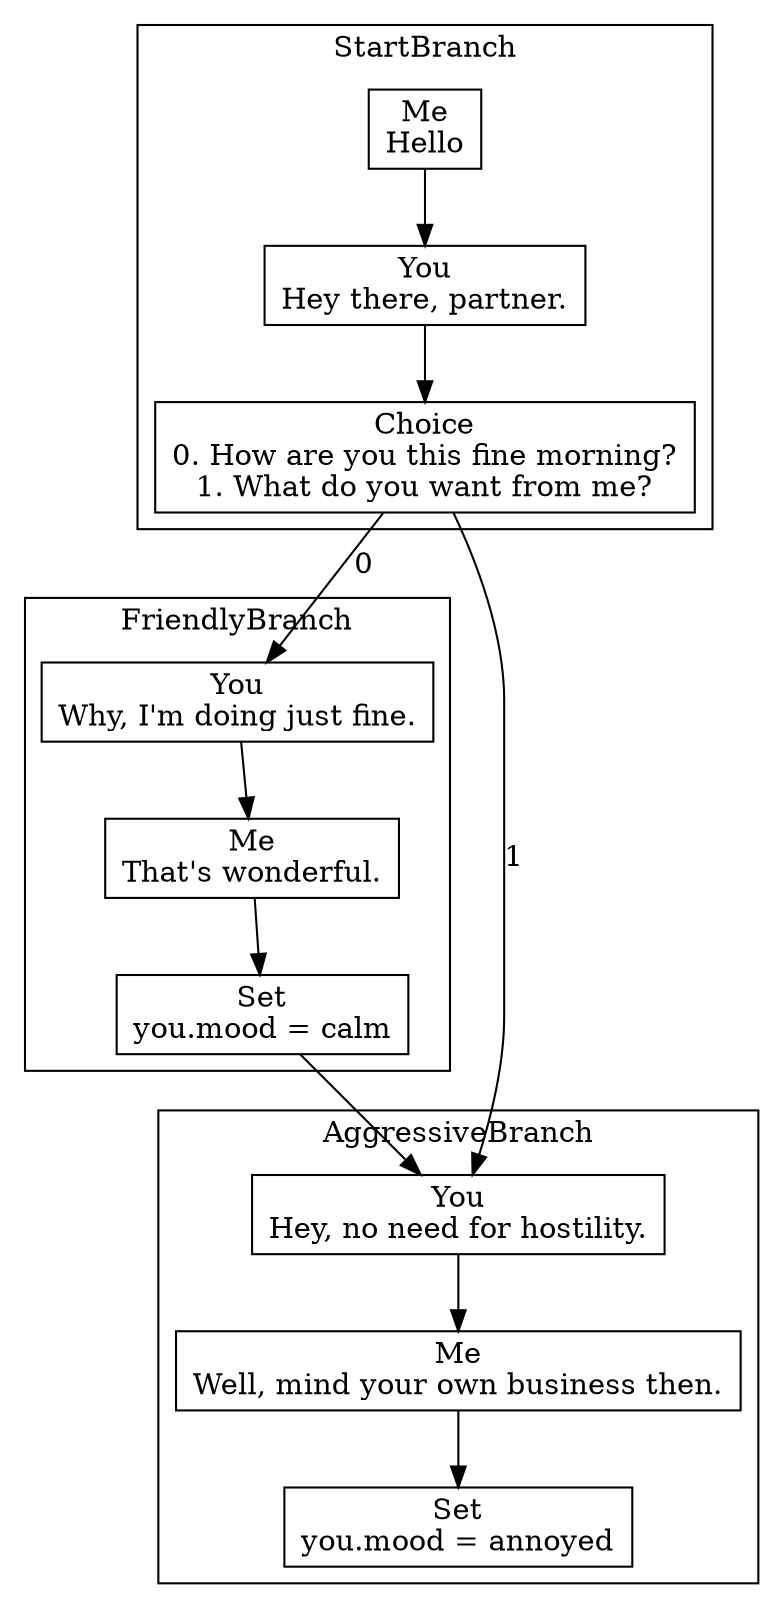 digraph G {
subgraph cluster_0{
label = "StartBranch";
140030449666416 [label="Me\nHello", shape=box];
140030449666080 [label="You\nHey there, partner.", shape=box];
140030449666800 [label="Choice\n0. How are you this fine morning?\n1. What do you want from me?", shape=box];
}
subgraph cluster_1{
label = "FriendlyBranch";
140030449666320 [label="You\nWhy, I'm doing just fine.", shape=box];
140030449666224 [label="Me\nThat's wonderful.", shape=box];
140030449718560 [label="Set\nyou.mood = calm", shape=box];
}
subgraph cluster_2{
label = "AggressiveBranch";
140030449718656 [label="You\nHey, no need for hostility.", shape=box];
140030449718512 [label="Me\nWell, mind your own business then.", shape=box];
140030449718944 [label="Set\nyou.mood = annoyed", shape=box];
}
140030449666416 -> 140030449666080;
140030449666080 -> 140030449666800;
140030449666800 -> 140030449666320 [label=0];
140030449666800 -> 140030449718656 [label=1];
140030449666320 -> 140030449666224;
140030449666224 -> 140030449718560;
140030449718560 -> 140030449718656;
140030449718656 -> 140030449718512;
140030449718512 -> 140030449718944;
}
